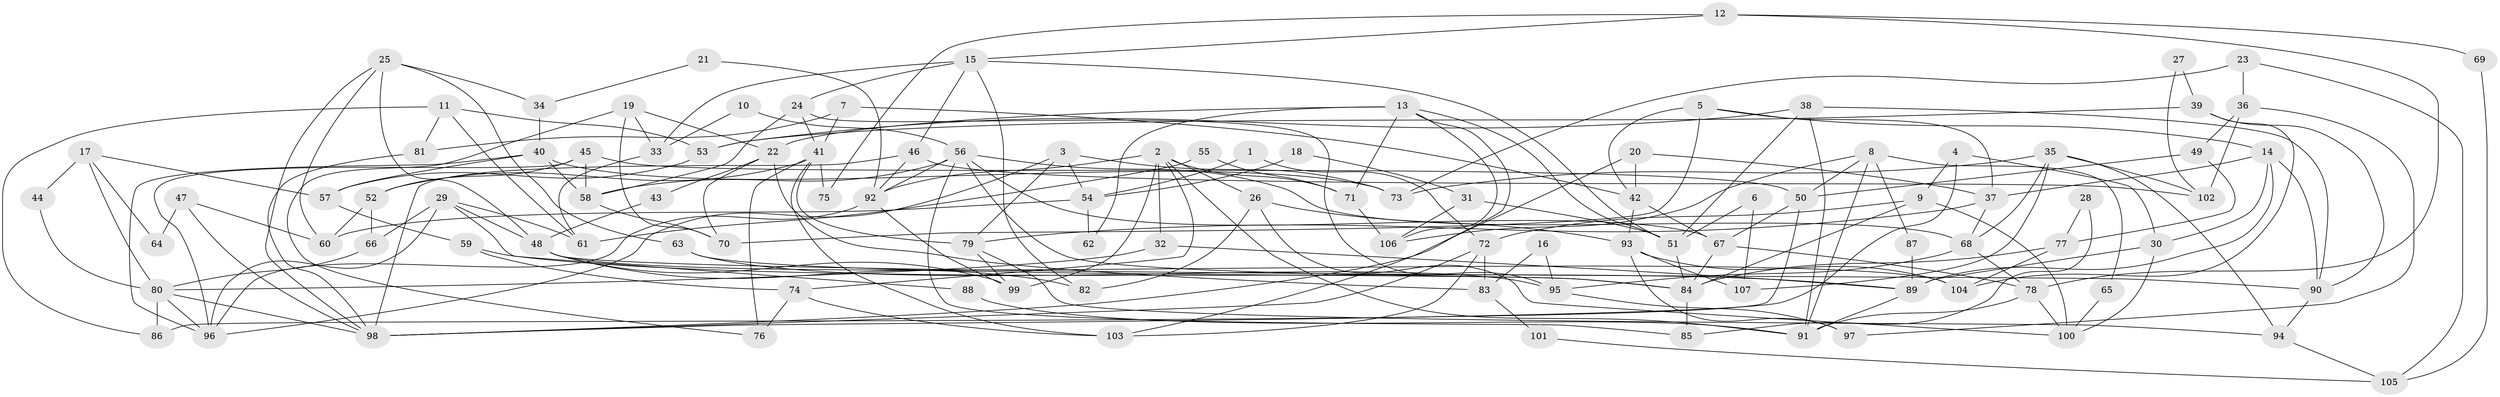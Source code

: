 // Generated by graph-tools (version 1.1) at 2025/35/03/09/25 02:35:59]
// undirected, 107 vertices, 214 edges
graph export_dot {
graph [start="1"]
  node [color=gray90,style=filled];
  1;
  2;
  3;
  4;
  5;
  6;
  7;
  8;
  9;
  10;
  11;
  12;
  13;
  14;
  15;
  16;
  17;
  18;
  19;
  20;
  21;
  22;
  23;
  24;
  25;
  26;
  27;
  28;
  29;
  30;
  31;
  32;
  33;
  34;
  35;
  36;
  37;
  38;
  39;
  40;
  41;
  42;
  43;
  44;
  45;
  46;
  47;
  48;
  49;
  50;
  51;
  52;
  53;
  54;
  55;
  56;
  57;
  58;
  59;
  60;
  61;
  62;
  63;
  64;
  65;
  66;
  67;
  68;
  69;
  70;
  71;
  72;
  73;
  74;
  75;
  76;
  77;
  78;
  79;
  80;
  81;
  82;
  83;
  84;
  85;
  86;
  87;
  88;
  89;
  90;
  91;
  92;
  93;
  94;
  95;
  96;
  97;
  98;
  99;
  100;
  101;
  102;
  103;
  104;
  105;
  106;
  107;
  1 -- 54;
  1 -- 72;
  2 -- 92;
  2 -- 99;
  2 -- 26;
  2 -- 32;
  2 -- 71;
  2 -- 74;
  2 -- 91;
  3 -- 96;
  3 -- 79;
  3 -- 54;
  3 -- 73;
  4 -- 30;
  4 -- 9;
  4 -- 98;
  5 -- 70;
  5 -- 14;
  5 -- 37;
  5 -- 42;
  6 -- 107;
  6 -- 51;
  7 -- 42;
  7 -- 41;
  7 -- 81;
  8 -- 50;
  8 -- 91;
  8 -- 65;
  8 -- 87;
  8 -- 106;
  9 -- 100;
  9 -- 72;
  9 -- 84;
  10 -- 33;
  10 -- 56;
  11 -- 81;
  11 -- 53;
  11 -- 61;
  11 -- 86;
  12 -- 78;
  12 -- 15;
  12 -- 69;
  12 -- 75;
  13 -- 71;
  13 -- 103;
  13 -- 22;
  13 -- 51;
  13 -- 62;
  13 -- 106;
  14 -- 90;
  14 -- 37;
  14 -- 30;
  14 -- 89;
  15 -- 51;
  15 -- 82;
  15 -- 24;
  15 -- 33;
  15 -- 46;
  16 -- 83;
  16 -- 95;
  17 -- 80;
  17 -- 57;
  17 -- 44;
  17 -- 64;
  18 -- 31;
  18 -- 54;
  19 -- 22;
  19 -- 33;
  19 -- 70;
  19 -- 76;
  20 -- 37;
  20 -- 98;
  20 -- 42;
  21 -- 34;
  21 -- 92;
  22 -- 70;
  22 -- 43;
  22 -- 83;
  23 -- 36;
  23 -- 73;
  23 -- 105;
  24 -- 58;
  24 -- 41;
  24 -- 95;
  25 -- 98;
  25 -- 48;
  25 -- 34;
  25 -- 60;
  25 -- 63;
  26 -- 93;
  26 -- 82;
  26 -- 100;
  27 -- 102;
  27 -- 39;
  28 -- 77;
  28 -- 85;
  29 -- 96;
  29 -- 66;
  29 -- 48;
  29 -- 61;
  29 -- 88;
  30 -- 100;
  30 -- 89;
  31 -- 106;
  31 -- 51;
  32 -- 89;
  32 -- 80;
  33 -- 61;
  34 -- 40;
  35 -- 68;
  35 -- 73;
  35 -- 94;
  35 -- 102;
  35 -- 107;
  36 -- 102;
  36 -- 97;
  36 -- 49;
  37 -- 68;
  37 -- 79;
  38 -- 91;
  38 -- 51;
  38 -- 53;
  38 -- 90;
  39 -- 104;
  39 -- 90;
  39 -- 53;
  40 -- 57;
  40 -- 96;
  40 -- 58;
  40 -- 73;
  41 -- 79;
  41 -- 52;
  41 -- 75;
  41 -- 76;
  41 -- 103;
  42 -- 67;
  42 -- 93;
  43 -- 48;
  44 -- 80;
  45 -- 96;
  45 -- 58;
  45 -- 50;
  45 -- 52;
  46 -- 98;
  46 -- 92;
  46 -- 102;
  47 -- 98;
  47 -- 60;
  47 -- 64;
  48 -- 90;
  48 -- 82;
  48 -- 99;
  48 -- 104;
  49 -- 50;
  49 -- 77;
  50 -- 67;
  50 -- 86;
  51 -- 84;
  52 -- 60;
  52 -- 66;
  53 -- 57;
  54 -- 60;
  54 -- 62;
  55 -- 61;
  55 -- 71;
  56 -- 67;
  56 -- 68;
  56 -- 58;
  56 -- 84;
  56 -- 85;
  56 -- 92;
  57 -- 59;
  58 -- 70;
  59 -- 89;
  59 -- 74;
  63 -- 84;
  63 -- 95;
  65 -- 100;
  66 -- 80;
  67 -- 84;
  67 -- 78;
  68 -- 78;
  68 -- 95;
  69 -- 105;
  71 -- 106;
  72 -- 98;
  72 -- 103;
  72 -- 83;
  74 -- 76;
  74 -- 103;
  77 -- 84;
  77 -- 104;
  78 -- 91;
  78 -- 100;
  79 -- 99;
  79 -- 94;
  80 -- 86;
  80 -- 96;
  80 -- 98;
  81 -- 98;
  83 -- 101;
  84 -- 85;
  87 -- 89;
  88 -- 91;
  89 -- 91;
  90 -- 94;
  92 -- 96;
  92 -- 99;
  93 -- 104;
  93 -- 97;
  93 -- 107;
  94 -- 105;
  95 -- 97;
  101 -- 105;
}
